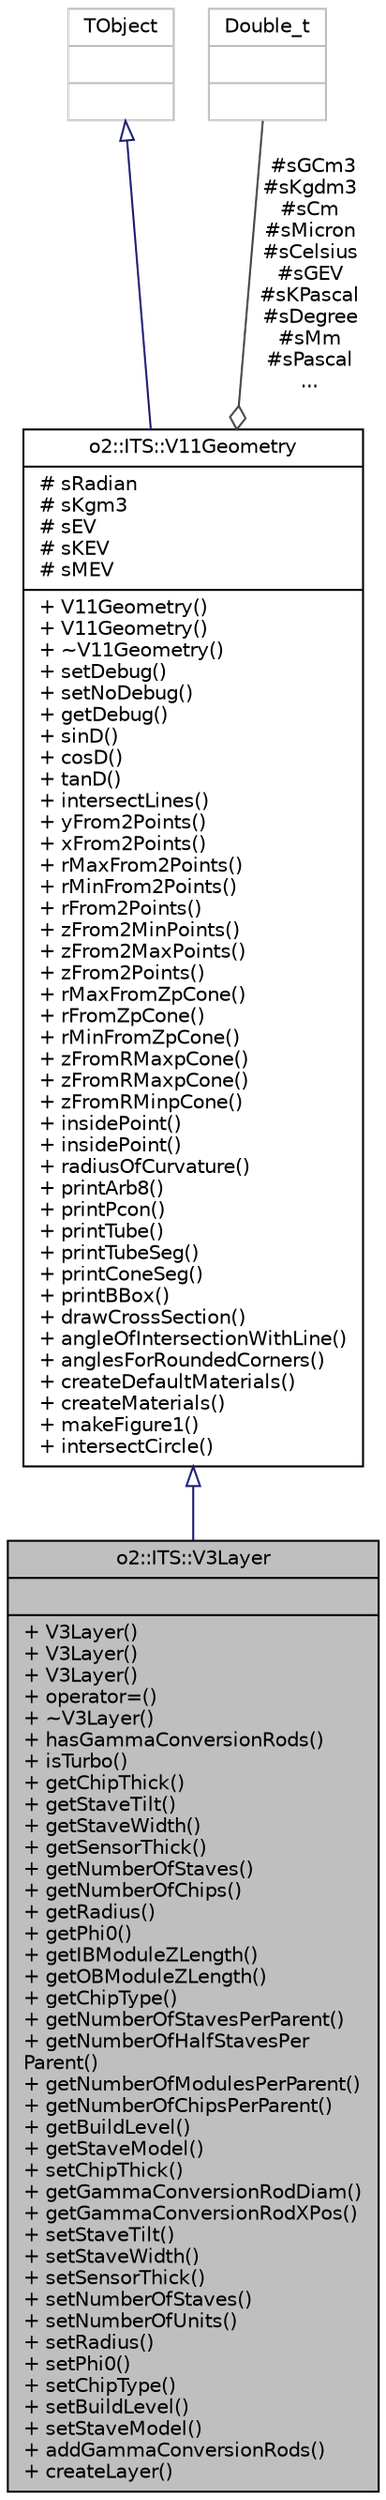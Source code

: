digraph "o2::ITS::V3Layer"
{
 // INTERACTIVE_SVG=YES
  bgcolor="transparent";
  edge [fontname="Helvetica",fontsize="10",labelfontname="Helvetica",labelfontsize="10"];
  node [fontname="Helvetica",fontsize="10",shape=record];
  Node1 [label="{o2::ITS::V3Layer\n||+ V3Layer()\l+ V3Layer()\l+ V3Layer()\l+ operator=()\l+ ~V3Layer()\l+ hasGammaConversionRods()\l+ isTurbo()\l+ getChipThick()\l+ getStaveTilt()\l+ getStaveWidth()\l+ getSensorThick()\l+ getNumberOfStaves()\l+ getNumberOfChips()\l+ getRadius()\l+ getPhi0()\l+ getIBModuleZLength()\l+ getOBModuleZLength()\l+ getChipType()\l+ getNumberOfStavesPerParent()\l+ getNumberOfHalfStavesPer\lParent()\l+ getNumberOfModulesPerParent()\l+ getNumberOfChipsPerParent()\l+ getBuildLevel()\l+ getStaveModel()\l+ setChipThick()\l+ getGammaConversionRodDiam()\l+ getGammaConversionRodXPos()\l+ setStaveTilt()\l+ setStaveWidth()\l+ setSensorThick()\l+ setNumberOfStaves()\l+ setNumberOfUnits()\l+ setRadius()\l+ setPhi0()\l+ setChipType()\l+ setBuildLevel()\l+ setStaveModel()\l+ addGammaConversionRods()\l+ createLayer()\l}",height=0.2,width=0.4,color="black", fillcolor="grey75", style="filled" fontcolor="black"];
  Node2 -> Node1 [dir="back",color="midnightblue",fontsize="10",style="solid",arrowtail="onormal",fontname="Helvetica"];
  Node2 [label="{o2::ITS::V11Geometry\n|# sRadian\l# sKgm3\l# sEV\l# sKEV\l# sMEV\l|+ V11Geometry()\l+ V11Geometry()\l+ ~V11Geometry()\l+ setDebug()\l+ setNoDebug()\l+ getDebug()\l+ sinD()\l+ cosD()\l+ tanD()\l+ intersectLines()\l+ yFrom2Points()\l+ xFrom2Points()\l+ rMaxFrom2Points()\l+ rMinFrom2Points()\l+ rFrom2Points()\l+ zFrom2MinPoints()\l+ zFrom2MaxPoints()\l+ zFrom2Points()\l+ rMaxFromZpCone()\l+ rFromZpCone()\l+ rMinFromZpCone()\l+ zFromRMaxpCone()\l+ zFromRMaxpCone()\l+ zFromRMinpCone()\l+ insidePoint()\l+ insidePoint()\l+ radiusOfCurvature()\l+ printArb8()\l+ printPcon()\l+ printTube()\l+ printTubeSeg()\l+ printConeSeg()\l+ printBBox()\l+ drawCrossSection()\l+ angleOfIntersectionWithLine()\l+ anglesForRoundedCorners()\l+ createDefaultMaterials()\l+ createMaterials()\l+ makeFigure1()\l+ intersectCircle()\l}",height=0.2,width=0.4,color="black",URL="$d6/d5b/classo2_1_1ITS_1_1V11Geometry.html"];
  Node3 -> Node2 [dir="back",color="midnightblue",fontsize="10",style="solid",arrowtail="onormal",fontname="Helvetica"];
  Node3 [label="{TObject\n||}",height=0.2,width=0.4,color="grey75"];
  Node4 -> Node2 [color="grey25",fontsize="10",style="solid",label=" #sGCm3\n#sKgdm3\n#sCm\n#sMicron\n#sCelsius\n#sGEV\n#sKPascal\n#sDegree\n#sMm\n#sPascal\n..." ,arrowhead="odiamond",fontname="Helvetica"];
  Node4 [label="{Double_t\n||}",height=0.2,width=0.4,color="grey75"];
}
